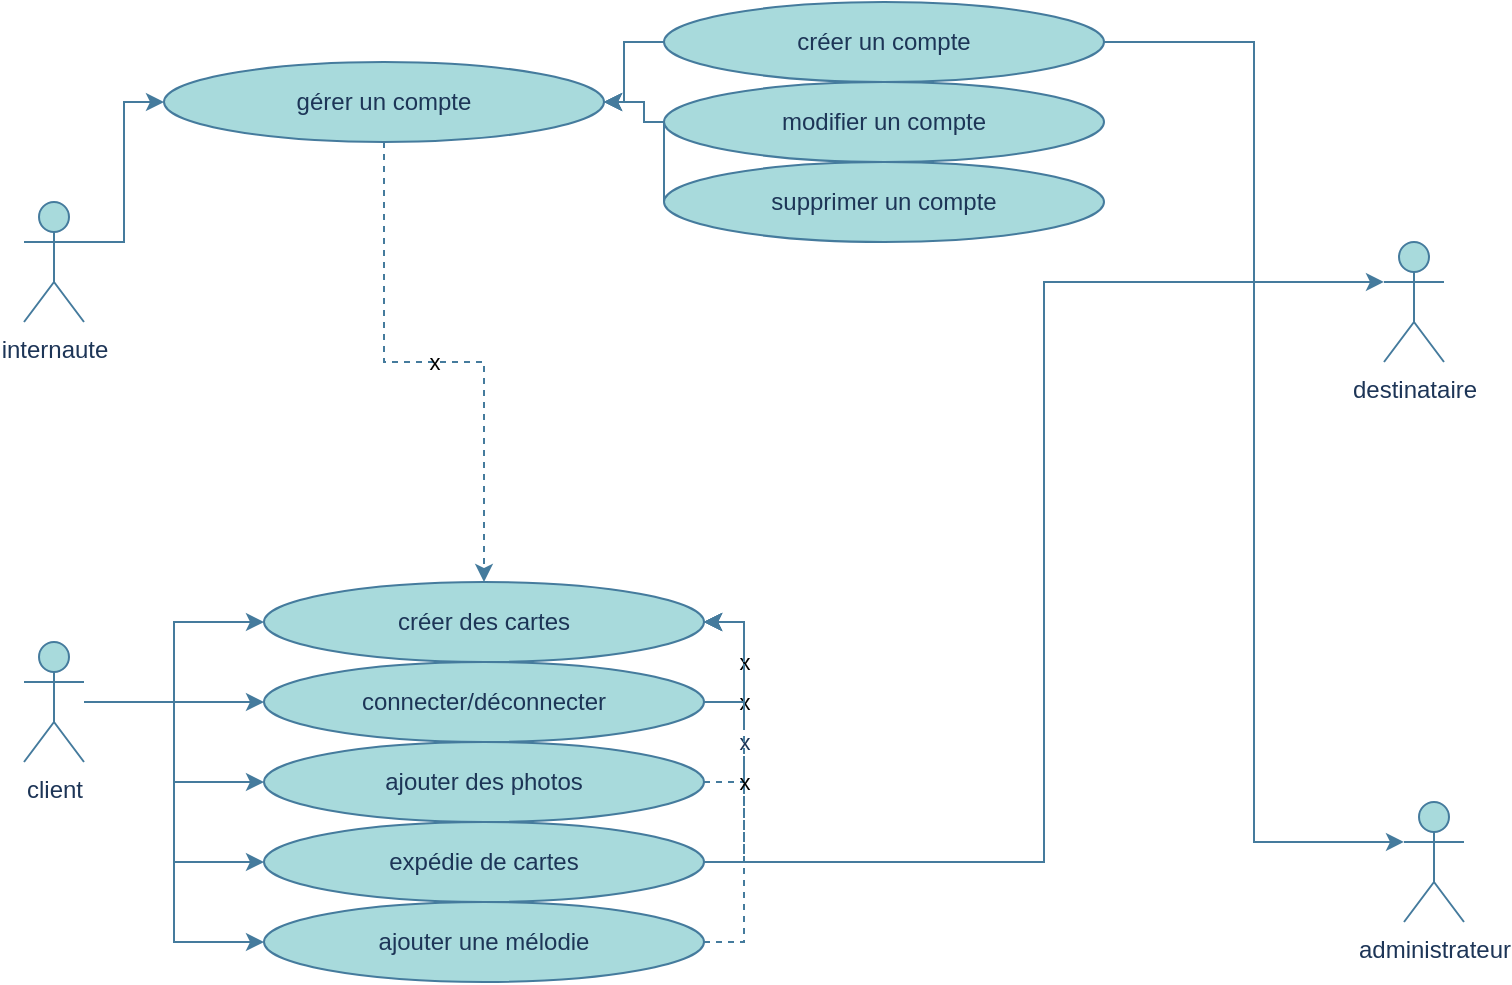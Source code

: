 <mxfile version="28.2.7">
  <diagram name="Page-1" id="c9YGcoMtPTihGBlTxYtm">
    <mxGraphModel dx="1162" dy="661" grid="1" gridSize="10" guides="1" tooltips="1" connect="1" arrows="1" fold="1" page="1" pageScale="1" pageWidth="827" pageHeight="1169" background="light-dark(#FFFFFF,#000000)" math="0" shadow="0">
      <root>
        <mxCell id="0" />
        <mxCell id="1" parent="0" />
        <mxCell id="5m9qQ8ZT4hGIcBJNVfnZ-6" style="edgeStyle=orthogonalEdgeStyle;rounded=0;orthogonalLoop=1;jettySize=auto;html=1;exitX=1;exitY=0.333;exitDx=0;exitDy=0;exitPerimeter=0;entryX=0;entryY=0.5;entryDx=0;entryDy=0;labelBackgroundColor=none;strokeColor=#457B9D;fontColor=default;" edge="1" parent="1" source="5m9qQ8ZT4hGIcBJNVfnZ-1" target="5m9qQ8ZT4hGIcBJNVfnZ-5">
          <mxGeometry relative="1" as="geometry" />
        </mxCell>
        <mxCell id="5m9qQ8ZT4hGIcBJNVfnZ-1" value="internaute" style="shape=umlActor;verticalLabelPosition=bottom;verticalAlign=top;html=1;outlineConnect=0;labelBackgroundColor=none;fillColor=#A8DADC;strokeColor=#457B9D;fontColor=#1D3557;" vertex="1" parent="1">
          <mxGeometry x="30" y="120" width="30" height="60" as="geometry" />
        </mxCell>
        <mxCell id="5m9qQ8ZT4hGIcBJNVfnZ-21" style="edgeStyle=orthogonalEdgeStyle;rounded=0;orthogonalLoop=1;jettySize=auto;html=1;labelBackgroundColor=none;strokeColor=#457B9D;fontColor=default;" edge="1" parent="1" source="5m9qQ8ZT4hGIcBJNVfnZ-2" target="5m9qQ8ZT4hGIcBJNVfnZ-11">
          <mxGeometry relative="1" as="geometry" />
        </mxCell>
        <mxCell id="5m9qQ8ZT4hGIcBJNVfnZ-22" style="edgeStyle=orthogonalEdgeStyle;rounded=0;orthogonalLoop=1;jettySize=auto;html=1;labelBackgroundColor=none;strokeColor=#457B9D;fontColor=default;" edge="1" parent="1" source="5m9qQ8ZT4hGIcBJNVfnZ-2" target="5m9qQ8ZT4hGIcBJNVfnZ-12">
          <mxGeometry relative="1" as="geometry" />
        </mxCell>
        <mxCell id="5m9qQ8ZT4hGIcBJNVfnZ-23" style="edgeStyle=orthogonalEdgeStyle;rounded=0;orthogonalLoop=1;jettySize=auto;html=1;entryX=0;entryY=0.5;entryDx=0;entryDy=0;labelBackgroundColor=none;strokeColor=#457B9D;fontColor=default;" edge="1" parent="1" source="5m9qQ8ZT4hGIcBJNVfnZ-2" target="5m9qQ8ZT4hGIcBJNVfnZ-7">
          <mxGeometry relative="1" as="geometry" />
        </mxCell>
        <mxCell id="5m9qQ8ZT4hGIcBJNVfnZ-24" style="edgeStyle=orthogonalEdgeStyle;rounded=0;orthogonalLoop=1;jettySize=auto;html=1;entryX=0;entryY=0.5;entryDx=0;entryDy=0;labelBackgroundColor=none;strokeColor=#457B9D;fontColor=default;" edge="1" parent="1" source="5m9qQ8ZT4hGIcBJNVfnZ-2" target="5m9qQ8ZT4hGIcBJNVfnZ-18">
          <mxGeometry relative="1" as="geometry" />
        </mxCell>
        <mxCell id="5m9qQ8ZT4hGIcBJNVfnZ-25" style="edgeStyle=orthogonalEdgeStyle;rounded=0;orthogonalLoop=1;jettySize=auto;html=1;entryX=0;entryY=0.5;entryDx=0;entryDy=0;labelBackgroundColor=none;strokeColor=#457B9D;fontColor=default;" edge="1" parent="1" source="5m9qQ8ZT4hGIcBJNVfnZ-2" target="5m9qQ8ZT4hGIcBJNVfnZ-20">
          <mxGeometry relative="1" as="geometry" />
        </mxCell>
        <mxCell id="5m9qQ8ZT4hGIcBJNVfnZ-2" value="client" style="shape=umlActor;verticalLabelPosition=bottom;verticalAlign=top;html=1;outlineConnect=0;labelBackgroundColor=none;fillColor=#A8DADC;strokeColor=#457B9D;fontColor=#1D3557;" vertex="1" parent="1">
          <mxGeometry x="30" y="340" width="30" height="60" as="geometry" />
        </mxCell>
        <mxCell id="5m9qQ8ZT4hGIcBJNVfnZ-3" value="administrateur" style="shape=umlActor;verticalLabelPosition=bottom;verticalAlign=top;html=1;outlineConnect=0;labelBackgroundColor=none;fillColor=#A8DADC;strokeColor=#457B9D;fontColor=#1D3557;" vertex="1" parent="1">
          <mxGeometry x="720" y="420" width="30" height="60" as="geometry" />
        </mxCell>
        <mxCell id="5m9qQ8ZT4hGIcBJNVfnZ-4" value="destinataire" style="shape=umlActor;verticalLabelPosition=bottom;verticalAlign=top;html=1;outlineConnect=0;labelBackgroundColor=none;fillColor=#A8DADC;strokeColor=#457B9D;fontColor=#1D3557;" vertex="1" parent="1">
          <mxGeometry x="710" y="140" width="30" height="60" as="geometry" />
        </mxCell>
        <mxCell id="5m9qQ8ZT4hGIcBJNVfnZ-30" value="x" style="edgeStyle=orthogonalEdgeStyle;rounded=0;orthogonalLoop=1;jettySize=auto;html=1;entryX=0.5;entryY=0;entryDx=0;entryDy=0;dashed=1;labelBackgroundColor=none;strokeColor=#457B9D;fontColor=default;" edge="1" parent="1" source="5m9qQ8ZT4hGIcBJNVfnZ-5" target="5m9qQ8ZT4hGIcBJNVfnZ-11">
          <mxGeometry relative="1" as="geometry" />
        </mxCell>
        <mxCell id="5m9qQ8ZT4hGIcBJNVfnZ-5" value="gérer un compte" style="ellipse;whiteSpace=wrap;html=1;labelBackgroundColor=none;fillColor=#A8DADC;strokeColor=#457B9D;fontColor=#1D3557;" vertex="1" parent="1">
          <mxGeometry x="100" y="50" width="220" height="40" as="geometry" />
        </mxCell>
        <mxCell id="5m9qQ8ZT4hGIcBJNVfnZ-26" value="x" style="edgeStyle=orthogonalEdgeStyle;rounded=0;orthogonalLoop=1;jettySize=auto;html=1;entryX=1;entryY=0.5;entryDx=0;entryDy=0;dashed=1;labelBackgroundColor=none;strokeColor=#457B9D;fontColor=default;" edge="1" parent="1" source="5m9qQ8ZT4hGIcBJNVfnZ-7" target="5m9qQ8ZT4hGIcBJNVfnZ-11">
          <mxGeometry relative="1" as="geometry">
            <Array as="points">
              <mxPoint x="390" y="410" />
              <mxPoint x="390" y="330" />
            </Array>
          </mxGeometry>
        </mxCell>
        <mxCell id="5m9qQ8ZT4hGIcBJNVfnZ-7" value="ajouter des photos" style="ellipse;whiteSpace=wrap;html=1;labelBackgroundColor=none;fillColor=#A8DADC;strokeColor=#457B9D;fontColor=#1D3557;" vertex="1" parent="1">
          <mxGeometry x="150" y="390" width="220" height="40" as="geometry" />
        </mxCell>
        <mxCell id="5m9qQ8ZT4hGIcBJNVfnZ-16" style="edgeStyle=orthogonalEdgeStyle;rounded=0;orthogonalLoop=1;jettySize=auto;html=1;exitX=0;exitY=0.5;exitDx=0;exitDy=0;entryX=1;entryY=0.5;entryDx=0;entryDy=0;labelBackgroundColor=none;strokeColor=#457B9D;fontColor=default;" edge="1" parent="1" source="5m9qQ8ZT4hGIcBJNVfnZ-8" target="5m9qQ8ZT4hGIcBJNVfnZ-5">
          <mxGeometry relative="1" as="geometry">
            <mxPoint x="320" y="120" as="targetPoint" />
            <Array as="points">
              <mxPoint x="350" y="80" />
              <mxPoint x="340" y="80" />
              <mxPoint x="340" y="70" />
            </Array>
          </mxGeometry>
        </mxCell>
        <mxCell id="5m9qQ8ZT4hGIcBJNVfnZ-8" value="supprimer un compte" style="ellipse;whiteSpace=wrap;html=1;labelBackgroundColor=none;fillColor=#A8DADC;strokeColor=#457B9D;fontColor=#1D3557;" vertex="1" parent="1">
          <mxGeometry x="350" y="100" width="220" height="40" as="geometry" />
        </mxCell>
        <mxCell id="5m9qQ8ZT4hGIcBJNVfnZ-15" style="edgeStyle=orthogonalEdgeStyle;rounded=0;orthogonalLoop=1;jettySize=auto;html=1;exitX=0;exitY=0.5;exitDx=0;exitDy=0;labelBackgroundColor=none;strokeColor=#457B9D;fontColor=default;" edge="1" parent="1" source="5m9qQ8ZT4hGIcBJNVfnZ-9">
          <mxGeometry relative="1" as="geometry">
            <mxPoint x="320" y="70" as="targetPoint" />
            <Array as="points">
              <mxPoint x="340" y="80" />
              <mxPoint x="340" y="70" />
            </Array>
          </mxGeometry>
        </mxCell>
        <mxCell id="5m9qQ8ZT4hGIcBJNVfnZ-9" value="modifier un compte" style="ellipse;whiteSpace=wrap;html=1;labelBackgroundColor=none;fillColor=#A8DADC;strokeColor=#457B9D;fontColor=#1D3557;" vertex="1" parent="1">
          <mxGeometry x="350" y="60" width="220" height="40" as="geometry" />
        </mxCell>
        <mxCell id="5m9qQ8ZT4hGIcBJNVfnZ-14" style="edgeStyle=orthogonalEdgeStyle;rounded=0;orthogonalLoop=1;jettySize=auto;html=1;exitX=0;exitY=0.5;exitDx=0;exitDy=0;entryX=1;entryY=0.5;entryDx=0;entryDy=0;labelBackgroundColor=none;strokeColor=#457B9D;fontColor=default;" edge="1" parent="1" source="5m9qQ8ZT4hGIcBJNVfnZ-10" target="5m9qQ8ZT4hGIcBJNVfnZ-5">
          <mxGeometry relative="1" as="geometry" />
        </mxCell>
        <mxCell id="5m9qQ8ZT4hGIcBJNVfnZ-10" value="créer un compte" style="ellipse;whiteSpace=wrap;html=1;labelBackgroundColor=none;fillColor=#A8DADC;strokeColor=#457B9D;fontColor=#1D3557;" vertex="1" parent="1">
          <mxGeometry x="350" y="20" width="220" height="40" as="geometry" />
        </mxCell>
        <mxCell id="5m9qQ8ZT4hGIcBJNVfnZ-11" value="créer des cartes" style="ellipse;whiteSpace=wrap;html=1;labelBackgroundColor=none;fillColor=#A8DADC;strokeColor=#457B9D;fontColor=#1D3557;" vertex="1" parent="1">
          <mxGeometry x="150" y="310" width="220" height="40" as="geometry" />
        </mxCell>
        <mxCell id="5m9qQ8ZT4hGIcBJNVfnZ-31" value="x" style="edgeStyle=orthogonalEdgeStyle;rounded=0;orthogonalLoop=1;jettySize=auto;html=1;labelBackgroundColor=none;strokeColor=#457B9D;fontColor=default;" edge="1" parent="1" source="5m9qQ8ZT4hGIcBJNVfnZ-12">
          <mxGeometry relative="1" as="geometry">
            <mxPoint x="370" y="330" as="targetPoint" />
            <Array as="points">
              <mxPoint x="390" y="370" />
              <mxPoint x="390" y="330" />
            </Array>
          </mxGeometry>
        </mxCell>
        <mxCell id="5m9qQ8ZT4hGIcBJNVfnZ-12" value="connecter/déconnecter" style="ellipse;whiteSpace=wrap;html=1;labelBackgroundColor=none;fillColor=#A8DADC;strokeColor=#457B9D;fontColor=#1D3557;" vertex="1" parent="1">
          <mxGeometry x="150" y="350" width="220" height="40" as="geometry" />
        </mxCell>
        <mxCell id="5m9qQ8ZT4hGIcBJNVfnZ-17" style="edgeStyle=orthogonalEdgeStyle;rounded=0;orthogonalLoop=1;jettySize=auto;html=1;entryX=0;entryY=0.333;entryDx=0;entryDy=0;entryPerimeter=0;labelBackgroundColor=none;strokeColor=#457B9D;fontColor=default;" edge="1" parent="1" source="5m9qQ8ZT4hGIcBJNVfnZ-10" target="5m9qQ8ZT4hGIcBJNVfnZ-3">
          <mxGeometry relative="1" as="geometry" />
        </mxCell>
        <mxCell id="5m9qQ8ZT4hGIcBJNVfnZ-32" value="x" style="edgeStyle=orthogonalEdgeStyle;rounded=0;orthogonalLoop=1;jettySize=auto;html=1;entryX=1;entryY=0.5;entryDx=0;entryDy=0;strokeColor=#457B9D;fontColor=#1D3557;fillColor=#A8DADC;dashed=1;" edge="1" parent="1" source="5m9qQ8ZT4hGIcBJNVfnZ-18" target="5m9qQ8ZT4hGIcBJNVfnZ-11">
          <mxGeometry relative="1" as="geometry">
            <Array as="points">
              <mxPoint x="390" y="450" />
              <mxPoint x="390" y="330" />
            </Array>
          </mxGeometry>
        </mxCell>
        <mxCell id="5m9qQ8ZT4hGIcBJNVfnZ-18" value="expédie de cartes" style="ellipse;whiteSpace=wrap;html=1;labelBackgroundColor=none;fillColor=#A8DADC;strokeColor=#457B9D;fontColor=#1D3557;" vertex="1" parent="1">
          <mxGeometry x="150" y="430" width="220" height="40" as="geometry" />
        </mxCell>
        <mxCell id="5m9qQ8ZT4hGIcBJNVfnZ-19" style="edgeStyle=orthogonalEdgeStyle;rounded=0;orthogonalLoop=1;jettySize=auto;html=1;entryX=0;entryY=0.333;entryDx=0;entryDy=0;entryPerimeter=0;labelBackgroundColor=none;strokeColor=#457B9D;fontColor=default;" edge="1" parent="1" source="5m9qQ8ZT4hGIcBJNVfnZ-18" target="5m9qQ8ZT4hGIcBJNVfnZ-4">
          <mxGeometry relative="1" as="geometry" />
        </mxCell>
        <mxCell id="5m9qQ8ZT4hGIcBJNVfnZ-27" value="x" style="edgeStyle=orthogonalEdgeStyle;rounded=0;orthogonalLoop=1;jettySize=auto;html=1;entryX=1;entryY=0.5;entryDx=0;entryDy=0;dashed=1;labelBackgroundColor=none;strokeColor=#457B9D;fontColor=default;" edge="1" parent="1" source="5m9qQ8ZT4hGIcBJNVfnZ-20" target="5m9qQ8ZT4hGIcBJNVfnZ-11">
          <mxGeometry relative="1" as="geometry">
            <Array as="points">
              <mxPoint x="390" y="490" />
              <mxPoint x="390" y="330" />
            </Array>
          </mxGeometry>
        </mxCell>
        <mxCell id="5m9qQ8ZT4hGIcBJNVfnZ-20" value="ajouter une mélodie" style="ellipse;whiteSpace=wrap;html=1;labelBackgroundColor=none;fillColor=#A8DADC;strokeColor=#457B9D;fontColor=#1D3557;" vertex="1" parent="1">
          <mxGeometry x="150" y="470" width="220" height="40" as="geometry" />
        </mxCell>
      </root>
    </mxGraphModel>
  </diagram>
</mxfile>
